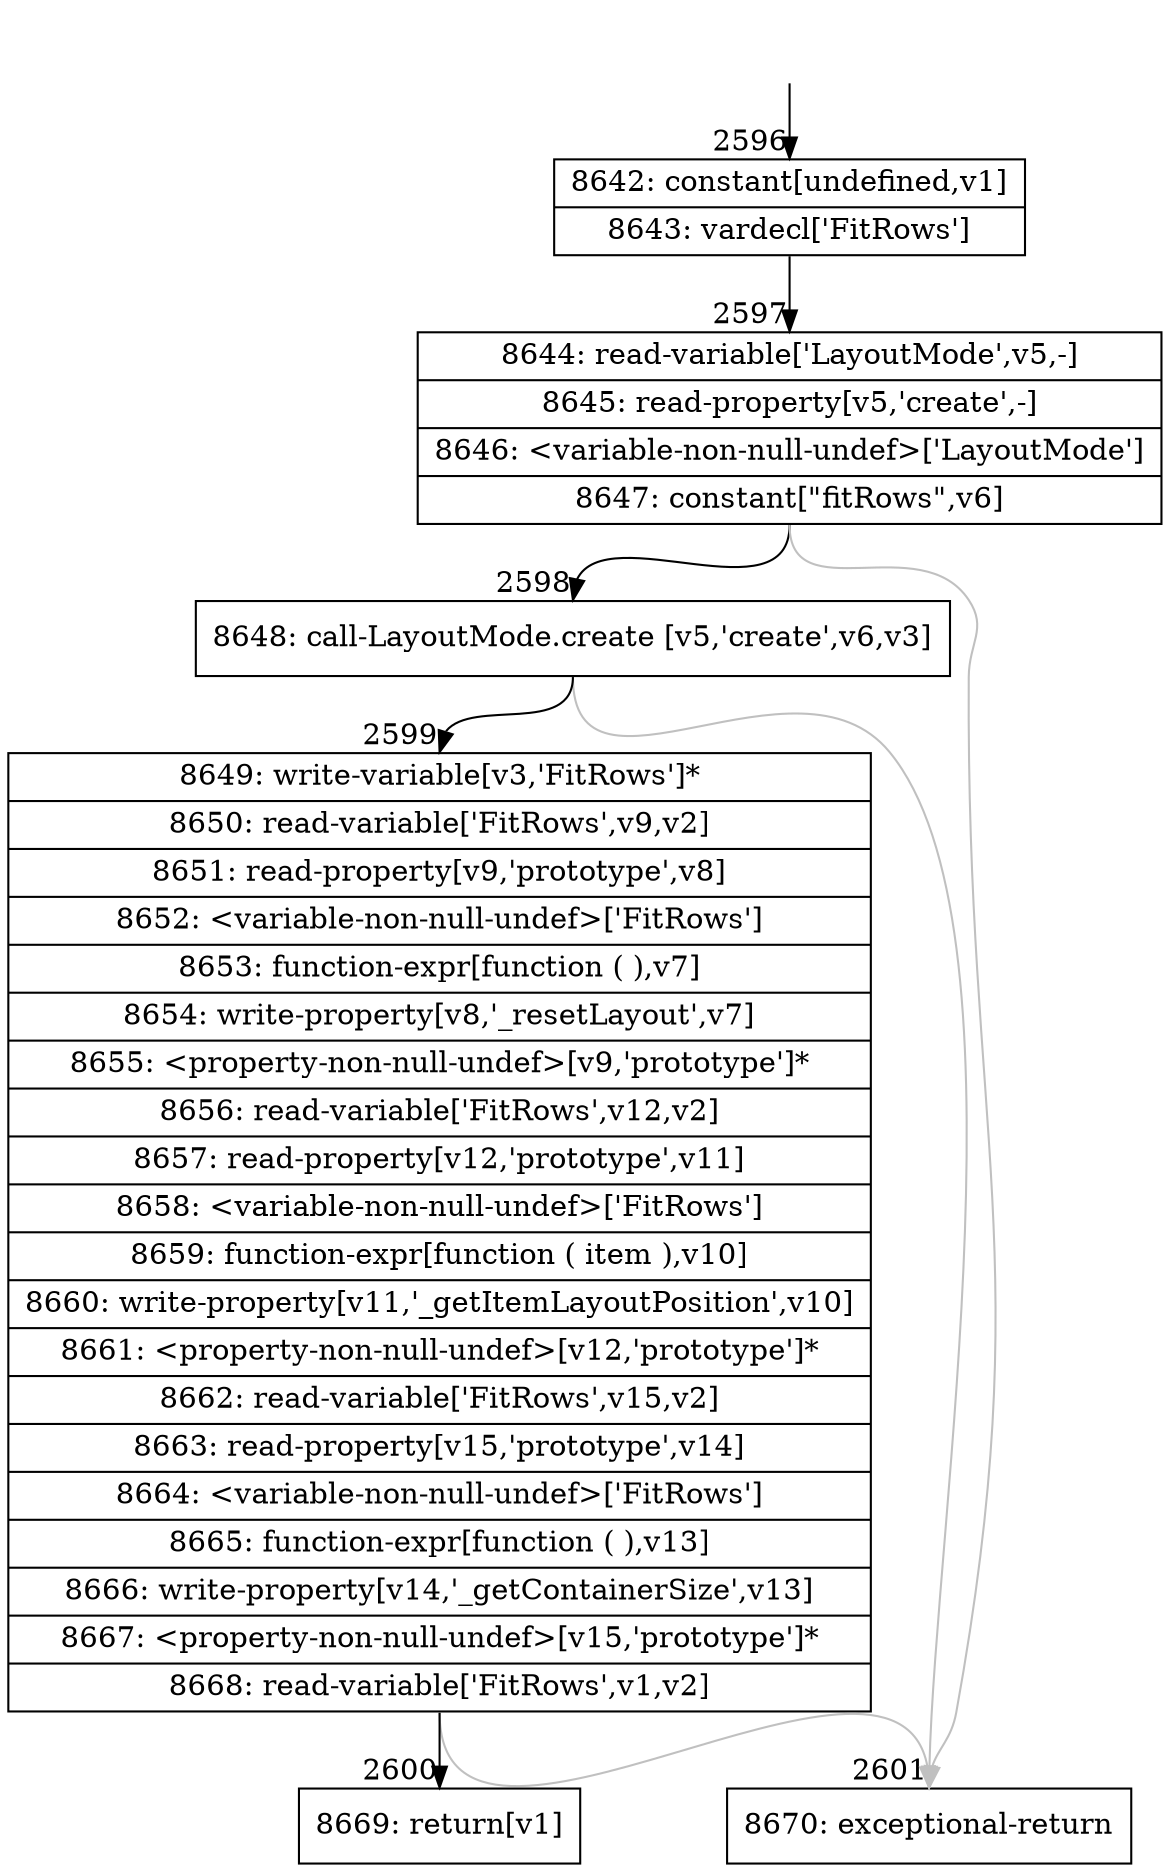 digraph {
rankdir="TD"
BB_entry235[shape=none,label=""];
BB_entry235 -> BB2596 [tailport=s, headport=n, headlabel="    2596"]
BB2596 [shape=record label="{8642: constant[undefined,v1]|8643: vardecl['FitRows']}" ] 
BB2596 -> BB2597 [tailport=s, headport=n, headlabel="      2597"]
BB2597 [shape=record label="{8644: read-variable['LayoutMode',v5,-]|8645: read-property[v5,'create',-]|8646: \<variable-non-null-undef\>['LayoutMode']|8647: constant[\"fitRows\",v6]}" ] 
BB2597 -> BB2598 [tailport=s, headport=n, headlabel="      2598"]
BB2597 -> BB2601 [tailport=s, headport=n, color=gray, headlabel="      2601"]
BB2598 [shape=record label="{8648: call-LayoutMode.create [v5,'create',v6,v3]}" ] 
BB2598 -> BB2599 [tailport=s, headport=n, headlabel="      2599"]
BB2598 -> BB2601 [tailport=s, headport=n, color=gray]
BB2599 [shape=record label="{8649: write-variable[v3,'FitRows']*|8650: read-variable['FitRows',v9,v2]|8651: read-property[v9,'prototype',v8]|8652: \<variable-non-null-undef\>['FitRows']|8653: function-expr[function ( ),v7]|8654: write-property[v8,'_resetLayout',v7]|8655: \<property-non-null-undef\>[v9,'prototype']*|8656: read-variable['FitRows',v12,v2]|8657: read-property[v12,'prototype',v11]|8658: \<variable-non-null-undef\>['FitRows']|8659: function-expr[function ( item ),v10]|8660: write-property[v11,'_getItemLayoutPosition',v10]|8661: \<property-non-null-undef\>[v12,'prototype']*|8662: read-variable['FitRows',v15,v2]|8663: read-property[v15,'prototype',v14]|8664: \<variable-non-null-undef\>['FitRows']|8665: function-expr[function ( ),v13]|8666: write-property[v14,'_getContainerSize',v13]|8667: \<property-non-null-undef\>[v15,'prototype']*|8668: read-variable['FitRows',v1,v2]}" ] 
BB2599 -> BB2600 [tailport=s, headport=n, headlabel="      2600"]
BB2599 -> BB2601 [tailport=s, headport=n, color=gray]
BB2600 [shape=record label="{8669: return[v1]}" ] 
BB2601 [shape=record label="{8670: exceptional-return}" ] 
//#$~ 3574
}
